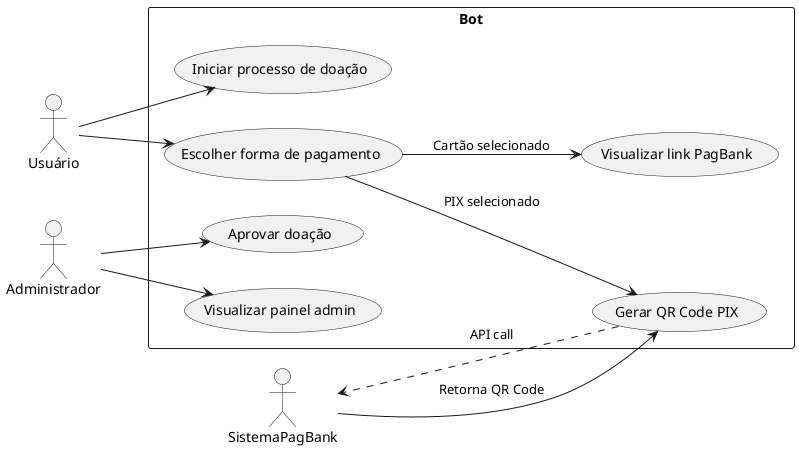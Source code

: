 @startuml casodeuso
left to right direction
skinparam monochrome true

actor Usuário
actor Administrador
actor SistemaPagBank

rectangle Bot {
  usecase "Iniciar processo de doação" as UC1
  usecase "Escolher forma de pagamento" as UC2
  usecase "Gerar QR Code PIX" as UC3
  usecase "Visualizar link PagBank" as UC4
  usecase "Aprovar doação" as UC6
  usecase "Visualizar painel admin" as UC7
}

Usuário --> UC1
Usuário --> UC2
UC2 --> UC3 : PIX selecionado
UC2 --> UC4 : Cartão selecionado
SistemaPagBank --> UC3 : Retorna QR Code

Administrador --> UC6
Administrador --> UC7

UC3 .> SistemaPagBank : API call
@enduml
